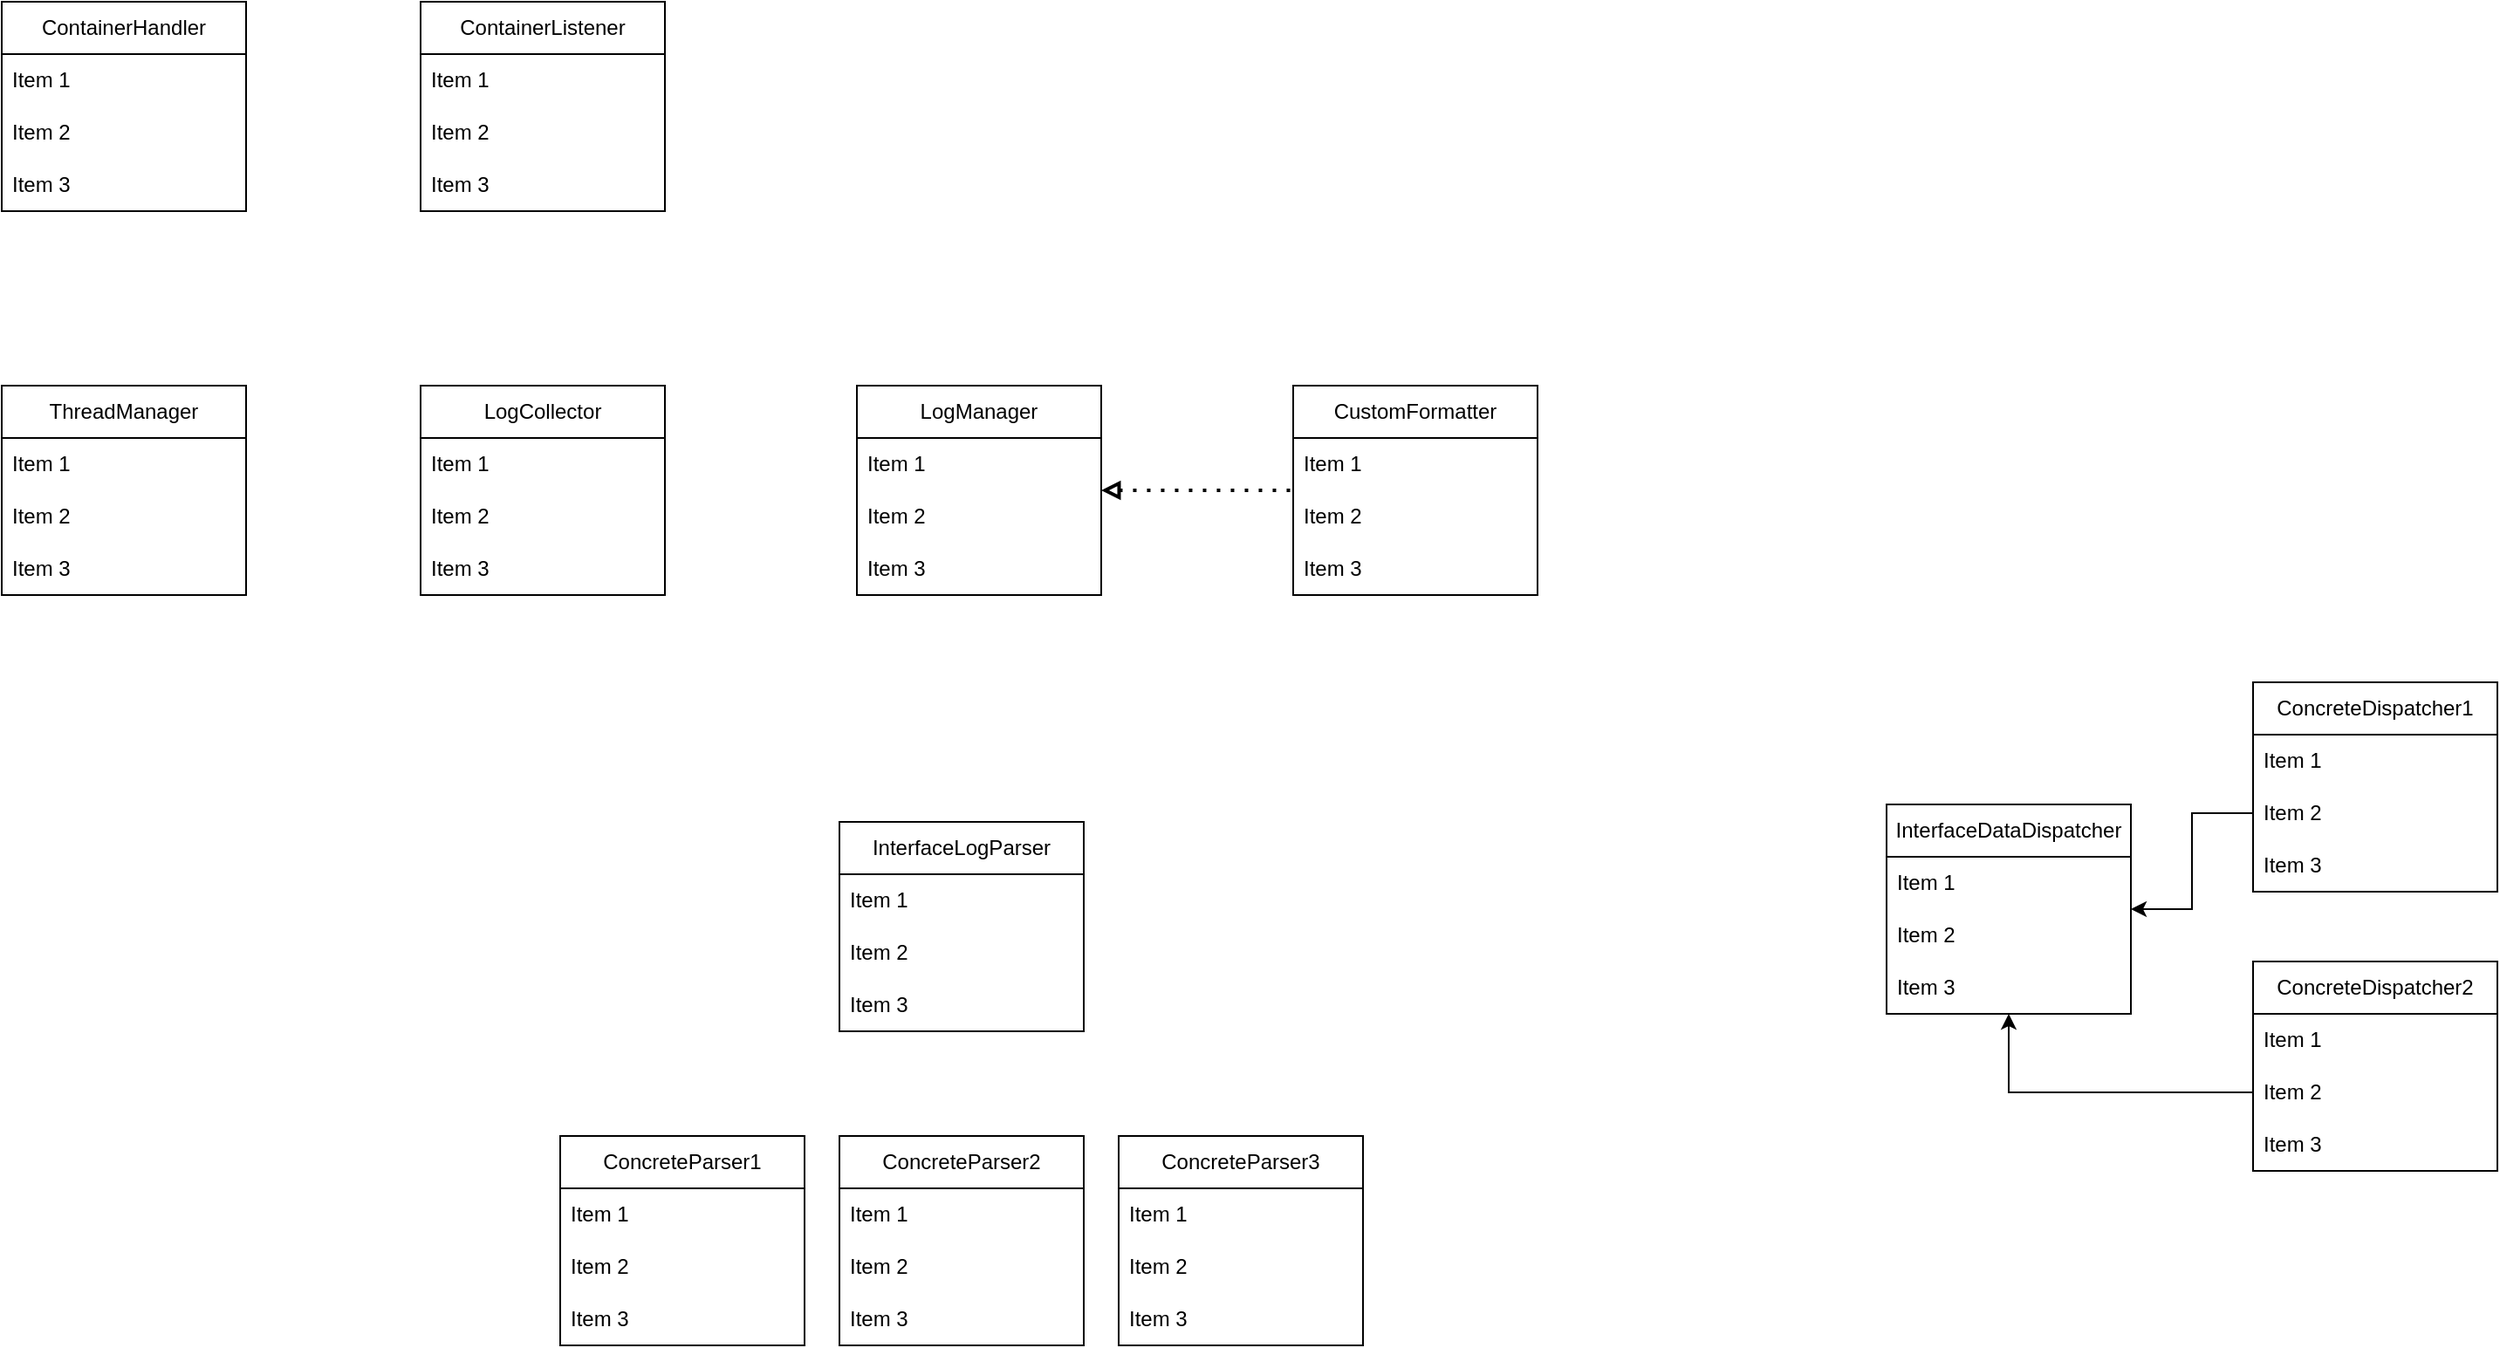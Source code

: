 <mxfile version="27.0.9">
  <diagram name="Logger UML Diagram" id="fvcU02R8HnbKnGVbYWEq">
    <mxGraphModel dx="2864" dy="2370" grid="1" gridSize="10" guides="1" tooltips="1" connect="1" arrows="1" fold="1" page="1" pageScale="1" pageWidth="827" pageHeight="1169" math="0" shadow="0">
      <root>
        <mxCell id="0" />
        <mxCell id="1" parent="0" />
        <mxCell id="NozF5HnETn9yl0a3cx2t-19" value="LogManager" style="swimlane;fontStyle=0;childLayout=stackLayout;horizontal=1;startSize=30;horizontalStack=0;resizeParent=1;resizeParentMax=0;resizeLast=0;collapsible=1;marginBottom=0;whiteSpace=wrap;html=1;" vertex="1" parent="1">
          <mxGeometry x="180" y="110" width="140" height="120" as="geometry" />
        </mxCell>
        <mxCell id="NozF5HnETn9yl0a3cx2t-20" value="Item 1" style="text;strokeColor=none;fillColor=none;align=left;verticalAlign=middle;spacingLeft=4;spacingRight=4;overflow=hidden;points=[[0,0.5],[1,0.5]];portConstraint=eastwest;rotatable=0;whiteSpace=wrap;html=1;" vertex="1" parent="NozF5HnETn9yl0a3cx2t-19">
          <mxGeometry y="30" width="140" height="30" as="geometry" />
        </mxCell>
        <mxCell id="NozF5HnETn9yl0a3cx2t-21" value="Item 2" style="text;strokeColor=none;fillColor=none;align=left;verticalAlign=middle;spacingLeft=4;spacingRight=4;overflow=hidden;points=[[0,0.5],[1,0.5]];portConstraint=eastwest;rotatable=0;whiteSpace=wrap;html=1;" vertex="1" parent="NozF5HnETn9yl0a3cx2t-19">
          <mxGeometry y="60" width="140" height="30" as="geometry" />
        </mxCell>
        <mxCell id="NozF5HnETn9yl0a3cx2t-22" value="Item 3" style="text;strokeColor=none;fillColor=none;align=left;verticalAlign=middle;spacingLeft=4;spacingRight=4;overflow=hidden;points=[[0,0.5],[1,0.5]];portConstraint=eastwest;rotatable=0;whiteSpace=wrap;html=1;" vertex="1" parent="NozF5HnETn9yl0a3cx2t-19">
          <mxGeometry y="90" width="140" height="30" as="geometry" />
        </mxCell>
        <mxCell id="NozF5HnETn9yl0a3cx2t-23" value="CustomFormatter" style="swimlane;fontStyle=0;childLayout=stackLayout;horizontal=1;startSize=30;horizontalStack=0;resizeParent=1;resizeParentMax=0;resizeLast=0;collapsible=1;marginBottom=0;whiteSpace=wrap;html=1;" vertex="1" parent="1">
          <mxGeometry x="430" y="110" width="140" height="120" as="geometry" />
        </mxCell>
        <mxCell id="NozF5HnETn9yl0a3cx2t-24" value="Item 1" style="text;strokeColor=none;fillColor=none;align=left;verticalAlign=middle;spacingLeft=4;spacingRight=4;overflow=hidden;points=[[0,0.5],[1,0.5]];portConstraint=eastwest;rotatable=0;whiteSpace=wrap;html=1;" vertex="1" parent="NozF5HnETn9yl0a3cx2t-23">
          <mxGeometry y="30" width="140" height="30" as="geometry" />
        </mxCell>
        <mxCell id="NozF5HnETn9yl0a3cx2t-25" value="Item 2" style="text;strokeColor=none;fillColor=none;align=left;verticalAlign=middle;spacingLeft=4;spacingRight=4;overflow=hidden;points=[[0,0.5],[1,0.5]];portConstraint=eastwest;rotatable=0;whiteSpace=wrap;html=1;" vertex="1" parent="NozF5HnETn9yl0a3cx2t-23">
          <mxGeometry y="60" width="140" height="30" as="geometry" />
        </mxCell>
        <mxCell id="NozF5HnETn9yl0a3cx2t-26" value="Item 3" style="text;strokeColor=none;fillColor=none;align=left;verticalAlign=middle;spacingLeft=4;spacingRight=4;overflow=hidden;points=[[0,0.5],[1,0.5]];portConstraint=eastwest;rotatable=0;whiteSpace=wrap;html=1;" vertex="1" parent="NozF5HnETn9yl0a3cx2t-23">
          <mxGeometry y="90" width="140" height="30" as="geometry" />
        </mxCell>
        <mxCell id="NozF5HnETn9yl0a3cx2t-27" value="InterfaceLogParser" style="swimlane;fontStyle=0;childLayout=stackLayout;horizontal=1;startSize=30;horizontalStack=0;resizeParent=1;resizeParentMax=0;resizeLast=0;collapsible=1;marginBottom=0;whiteSpace=wrap;html=1;" vertex="1" parent="1">
          <mxGeometry x="170" y="360" width="140" height="120" as="geometry" />
        </mxCell>
        <mxCell id="NozF5HnETn9yl0a3cx2t-28" value="Item 1" style="text;strokeColor=none;fillColor=none;align=left;verticalAlign=middle;spacingLeft=4;spacingRight=4;overflow=hidden;points=[[0,0.5],[1,0.5]];portConstraint=eastwest;rotatable=0;whiteSpace=wrap;html=1;" vertex="1" parent="NozF5HnETn9yl0a3cx2t-27">
          <mxGeometry y="30" width="140" height="30" as="geometry" />
        </mxCell>
        <mxCell id="NozF5HnETn9yl0a3cx2t-29" value="Item 2" style="text;strokeColor=none;fillColor=none;align=left;verticalAlign=middle;spacingLeft=4;spacingRight=4;overflow=hidden;points=[[0,0.5],[1,0.5]];portConstraint=eastwest;rotatable=0;whiteSpace=wrap;html=1;" vertex="1" parent="NozF5HnETn9yl0a3cx2t-27">
          <mxGeometry y="60" width="140" height="30" as="geometry" />
        </mxCell>
        <mxCell id="NozF5HnETn9yl0a3cx2t-30" value="Item 3" style="text;strokeColor=none;fillColor=none;align=left;verticalAlign=middle;spacingLeft=4;spacingRight=4;overflow=hidden;points=[[0,0.5],[1,0.5]];portConstraint=eastwest;rotatable=0;whiteSpace=wrap;html=1;" vertex="1" parent="NozF5HnETn9yl0a3cx2t-27">
          <mxGeometry y="90" width="140" height="30" as="geometry" />
        </mxCell>
        <mxCell id="NozF5HnETn9yl0a3cx2t-31" value="ConcreteParser1" style="swimlane;fontStyle=0;childLayout=stackLayout;horizontal=1;startSize=30;horizontalStack=0;resizeParent=1;resizeParentMax=0;resizeLast=0;collapsible=1;marginBottom=0;whiteSpace=wrap;html=1;" vertex="1" parent="1">
          <mxGeometry x="10" y="540" width="140" height="120" as="geometry" />
        </mxCell>
        <mxCell id="NozF5HnETn9yl0a3cx2t-32" value="Item 1" style="text;strokeColor=none;fillColor=none;align=left;verticalAlign=middle;spacingLeft=4;spacingRight=4;overflow=hidden;points=[[0,0.5],[1,0.5]];portConstraint=eastwest;rotatable=0;whiteSpace=wrap;html=1;" vertex="1" parent="NozF5HnETn9yl0a3cx2t-31">
          <mxGeometry y="30" width="140" height="30" as="geometry" />
        </mxCell>
        <mxCell id="NozF5HnETn9yl0a3cx2t-33" value="Item 2" style="text;strokeColor=none;fillColor=none;align=left;verticalAlign=middle;spacingLeft=4;spacingRight=4;overflow=hidden;points=[[0,0.5],[1,0.5]];portConstraint=eastwest;rotatable=0;whiteSpace=wrap;html=1;" vertex="1" parent="NozF5HnETn9yl0a3cx2t-31">
          <mxGeometry y="60" width="140" height="30" as="geometry" />
        </mxCell>
        <mxCell id="NozF5HnETn9yl0a3cx2t-34" value="Item 3" style="text;strokeColor=none;fillColor=none;align=left;verticalAlign=middle;spacingLeft=4;spacingRight=4;overflow=hidden;points=[[0,0.5],[1,0.5]];portConstraint=eastwest;rotatable=0;whiteSpace=wrap;html=1;" vertex="1" parent="NozF5HnETn9yl0a3cx2t-31">
          <mxGeometry y="90" width="140" height="30" as="geometry" />
        </mxCell>
        <mxCell id="NozF5HnETn9yl0a3cx2t-35" value="ConcreteParser2" style="swimlane;fontStyle=0;childLayout=stackLayout;horizontal=1;startSize=30;horizontalStack=0;resizeParent=1;resizeParentMax=0;resizeLast=0;collapsible=1;marginBottom=0;whiteSpace=wrap;html=1;" vertex="1" parent="1">
          <mxGeometry x="170" y="540" width="140" height="120" as="geometry" />
        </mxCell>
        <mxCell id="NozF5HnETn9yl0a3cx2t-36" value="Item 1" style="text;strokeColor=none;fillColor=none;align=left;verticalAlign=middle;spacingLeft=4;spacingRight=4;overflow=hidden;points=[[0,0.5],[1,0.5]];portConstraint=eastwest;rotatable=0;whiteSpace=wrap;html=1;" vertex="1" parent="NozF5HnETn9yl0a3cx2t-35">
          <mxGeometry y="30" width="140" height="30" as="geometry" />
        </mxCell>
        <mxCell id="NozF5HnETn9yl0a3cx2t-37" value="Item 2" style="text;strokeColor=none;fillColor=none;align=left;verticalAlign=middle;spacingLeft=4;spacingRight=4;overflow=hidden;points=[[0,0.5],[1,0.5]];portConstraint=eastwest;rotatable=0;whiteSpace=wrap;html=1;" vertex="1" parent="NozF5HnETn9yl0a3cx2t-35">
          <mxGeometry y="60" width="140" height="30" as="geometry" />
        </mxCell>
        <mxCell id="NozF5HnETn9yl0a3cx2t-38" value="Item 3" style="text;strokeColor=none;fillColor=none;align=left;verticalAlign=middle;spacingLeft=4;spacingRight=4;overflow=hidden;points=[[0,0.5],[1,0.5]];portConstraint=eastwest;rotatable=0;whiteSpace=wrap;html=1;" vertex="1" parent="NozF5HnETn9yl0a3cx2t-35">
          <mxGeometry y="90" width="140" height="30" as="geometry" />
        </mxCell>
        <mxCell id="NozF5HnETn9yl0a3cx2t-39" value="ConcreteParser3" style="swimlane;fontStyle=0;childLayout=stackLayout;horizontal=1;startSize=30;horizontalStack=0;resizeParent=1;resizeParentMax=0;resizeLast=0;collapsible=1;marginBottom=0;whiteSpace=wrap;html=1;" vertex="1" parent="1">
          <mxGeometry x="330" y="540" width="140" height="120" as="geometry" />
        </mxCell>
        <mxCell id="NozF5HnETn9yl0a3cx2t-40" value="Item 1" style="text;strokeColor=none;fillColor=none;align=left;verticalAlign=middle;spacingLeft=4;spacingRight=4;overflow=hidden;points=[[0,0.5],[1,0.5]];portConstraint=eastwest;rotatable=0;whiteSpace=wrap;html=1;" vertex="1" parent="NozF5HnETn9yl0a3cx2t-39">
          <mxGeometry y="30" width="140" height="30" as="geometry" />
        </mxCell>
        <mxCell id="NozF5HnETn9yl0a3cx2t-41" value="Item 2" style="text;strokeColor=none;fillColor=none;align=left;verticalAlign=middle;spacingLeft=4;spacingRight=4;overflow=hidden;points=[[0,0.5],[1,0.5]];portConstraint=eastwest;rotatable=0;whiteSpace=wrap;html=1;" vertex="1" parent="NozF5HnETn9yl0a3cx2t-39">
          <mxGeometry y="60" width="140" height="30" as="geometry" />
        </mxCell>
        <mxCell id="NozF5HnETn9yl0a3cx2t-42" value="Item 3" style="text;strokeColor=none;fillColor=none;align=left;verticalAlign=middle;spacingLeft=4;spacingRight=4;overflow=hidden;points=[[0,0.5],[1,0.5]];portConstraint=eastwest;rotatable=0;whiteSpace=wrap;html=1;" vertex="1" parent="NozF5HnETn9yl0a3cx2t-39">
          <mxGeometry y="90" width="140" height="30" as="geometry" />
        </mxCell>
        <mxCell id="NozF5HnETn9yl0a3cx2t-43" value="InterfaceDataDispatcher" style="swimlane;fontStyle=0;childLayout=stackLayout;horizontal=1;startSize=30;horizontalStack=0;resizeParent=1;resizeParentMax=0;resizeLast=0;collapsible=1;marginBottom=0;whiteSpace=wrap;html=1;" vertex="1" parent="1">
          <mxGeometry x="770" y="350" width="140" height="120" as="geometry" />
        </mxCell>
        <mxCell id="NozF5HnETn9yl0a3cx2t-44" value="Item 1" style="text;strokeColor=none;fillColor=none;align=left;verticalAlign=middle;spacingLeft=4;spacingRight=4;overflow=hidden;points=[[0,0.5],[1,0.5]];portConstraint=eastwest;rotatable=0;whiteSpace=wrap;html=1;" vertex="1" parent="NozF5HnETn9yl0a3cx2t-43">
          <mxGeometry y="30" width="140" height="30" as="geometry" />
        </mxCell>
        <mxCell id="NozF5HnETn9yl0a3cx2t-45" value="Item 2" style="text;strokeColor=none;fillColor=none;align=left;verticalAlign=middle;spacingLeft=4;spacingRight=4;overflow=hidden;points=[[0,0.5],[1,0.5]];portConstraint=eastwest;rotatable=0;whiteSpace=wrap;html=1;" vertex="1" parent="NozF5HnETn9yl0a3cx2t-43">
          <mxGeometry y="60" width="140" height="30" as="geometry" />
        </mxCell>
        <mxCell id="NozF5HnETn9yl0a3cx2t-46" value="Item 3" style="text;strokeColor=none;fillColor=none;align=left;verticalAlign=middle;spacingLeft=4;spacingRight=4;overflow=hidden;points=[[0,0.5],[1,0.5]];portConstraint=eastwest;rotatable=0;whiteSpace=wrap;html=1;" vertex="1" parent="NozF5HnETn9yl0a3cx2t-43">
          <mxGeometry y="90" width="140" height="30" as="geometry" />
        </mxCell>
        <mxCell id="NozF5HnETn9yl0a3cx2t-47" value="ConcreteDispatcher1" style="swimlane;fontStyle=0;childLayout=stackLayout;horizontal=1;startSize=30;horizontalStack=0;resizeParent=1;resizeParentMax=0;resizeLast=0;collapsible=1;marginBottom=0;whiteSpace=wrap;html=1;" vertex="1" parent="1">
          <mxGeometry x="980" y="280" width="140" height="120" as="geometry" />
        </mxCell>
        <mxCell id="NozF5HnETn9yl0a3cx2t-48" value="Item 1" style="text;strokeColor=none;fillColor=none;align=left;verticalAlign=middle;spacingLeft=4;spacingRight=4;overflow=hidden;points=[[0,0.5],[1,0.5]];portConstraint=eastwest;rotatable=0;whiteSpace=wrap;html=1;" vertex="1" parent="NozF5HnETn9yl0a3cx2t-47">
          <mxGeometry y="30" width="140" height="30" as="geometry" />
        </mxCell>
        <mxCell id="NozF5HnETn9yl0a3cx2t-49" value="Item 2" style="text;strokeColor=none;fillColor=none;align=left;verticalAlign=middle;spacingLeft=4;spacingRight=4;overflow=hidden;points=[[0,0.5],[1,0.5]];portConstraint=eastwest;rotatable=0;whiteSpace=wrap;html=1;" vertex="1" parent="NozF5HnETn9yl0a3cx2t-47">
          <mxGeometry y="60" width="140" height="30" as="geometry" />
        </mxCell>
        <mxCell id="NozF5HnETn9yl0a3cx2t-50" value="Item 3" style="text;strokeColor=none;fillColor=none;align=left;verticalAlign=middle;spacingLeft=4;spacingRight=4;overflow=hidden;points=[[0,0.5],[1,0.5]];portConstraint=eastwest;rotatable=0;whiteSpace=wrap;html=1;" vertex="1" parent="NozF5HnETn9yl0a3cx2t-47">
          <mxGeometry y="90" width="140" height="30" as="geometry" />
        </mxCell>
        <mxCell id="NozF5HnETn9yl0a3cx2t-51" value="ConcreteDispatcher2" style="swimlane;fontStyle=0;childLayout=stackLayout;horizontal=1;startSize=30;horizontalStack=0;resizeParent=1;resizeParentMax=0;resizeLast=0;collapsible=1;marginBottom=0;whiteSpace=wrap;html=1;" vertex="1" parent="1">
          <mxGeometry x="980" y="440" width="140" height="120" as="geometry" />
        </mxCell>
        <mxCell id="NozF5HnETn9yl0a3cx2t-52" value="Item 1" style="text;strokeColor=none;fillColor=none;align=left;verticalAlign=middle;spacingLeft=4;spacingRight=4;overflow=hidden;points=[[0,0.5],[1,0.5]];portConstraint=eastwest;rotatable=0;whiteSpace=wrap;html=1;" vertex="1" parent="NozF5HnETn9yl0a3cx2t-51">
          <mxGeometry y="30" width="140" height="30" as="geometry" />
        </mxCell>
        <mxCell id="NozF5HnETn9yl0a3cx2t-53" value="Item 2" style="text;strokeColor=none;fillColor=none;align=left;verticalAlign=middle;spacingLeft=4;spacingRight=4;overflow=hidden;points=[[0,0.5],[1,0.5]];portConstraint=eastwest;rotatable=0;whiteSpace=wrap;html=1;" vertex="1" parent="NozF5HnETn9yl0a3cx2t-51">
          <mxGeometry y="60" width="140" height="30" as="geometry" />
        </mxCell>
        <mxCell id="NozF5HnETn9yl0a3cx2t-54" value="Item 3" style="text;strokeColor=none;fillColor=none;align=left;verticalAlign=middle;spacingLeft=4;spacingRight=4;overflow=hidden;points=[[0,0.5],[1,0.5]];portConstraint=eastwest;rotatable=0;whiteSpace=wrap;html=1;" vertex="1" parent="NozF5HnETn9yl0a3cx2t-51">
          <mxGeometry y="90" width="140" height="30" as="geometry" />
        </mxCell>
        <mxCell id="NozF5HnETn9yl0a3cx2t-55" value="LogCollector" style="swimlane;fontStyle=0;childLayout=stackLayout;horizontal=1;startSize=30;horizontalStack=0;resizeParent=1;resizeParentMax=0;resizeLast=0;collapsible=1;marginBottom=0;whiteSpace=wrap;html=1;" vertex="1" parent="1">
          <mxGeometry x="-70" y="110" width="140" height="120" as="geometry" />
        </mxCell>
        <mxCell id="NozF5HnETn9yl0a3cx2t-56" value="Item 1" style="text;strokeColor=none;fillColor=none;align=left;verticalAlign=middle;spacingLeft=4;spacingRight=4;overflow=hidden;points=[[0,0.5],[1,0.5]];portConstraint=eastwest;rotatable=0;whiteSpace=wrap;html=1;" vertex="1" parent="NozF5HnETn9yl0a3cx2t-55">
          <mxGeometry y="30" width="140" height="30" as="geometry" />
        </mxCell>
        <mxCell id="NozF5HnETn9yl0a3cx2t-57" value="Item 2" style="text;strokeColor=none;fillColor=none;align=left;verticalAlign=middle;spacingLeft=4;spacingRight=4;overflow=hidden;points=[[0,0.5],[1,0.5]];portConstraint=eastwest;rotatable=0;whiteSpace=wrap;html=1;" vertex="1" parent="NozF5HnETn9yl0a3cx2t-55">
          <mxGeometry y="60" width="140" height="30" as="geometry" />
        </mxCell>
        <mxCell id="NozF5HnETn9yl0a3cx2t-58" value="Item 3" style="text;strokeColor=none;fillColor=none;align=left;verticalAlign=middle;spacingLeft=4;spacingRight=4;overflow=hidden;points=[[0,0.5],[1,0.5]];portConstraint=eastwest;rotatable=0;whiteSpace=wrap;html=1;" vertex="1" parent="NozF5HnETn9yl0a3cx2t-55">
          <mxGeometry y="90" width="140" height="30" as="geometry" />
        </mxCell>
        <mxCell id="NozF5HnETn9yl0a3cx2t-59" value="ThreadManager" style="swimlane;fontStyle=0;childLayout=stackLayout;horizontal=1;startSize=30;horizontalStack=0;resizeParent=1;resizeParentMax=0;resizeLast=0;collapsible=1;marginBottom=0;whiteSpace=wrap;html=1;" vertex="1" parent="1">
          <mxGeometry x="-310" y="110" width="140" height="120" as="geometry" />
        </mxCell>
        <mxCell id="NozF5HnETn9yl0a3cx2t-60" value="Item 1" style="text;strokeColor=none;fillColor=none;align=left;verticalAlign=middle;spacingLeft=4;spacingRight=4;overflow=hidden;points=[[0,0.5],[1,0.5]];portConstraint=eastwest;rotatable=0;whiteSpace=wrap;html=1;" vertex="1" parent="NozF5HnETn9yl0a3cx2t-59">
          <mxGeometry y="30" width="140" height="30" as="geometry" />
        </mxCell>
        <mxCell id="NozF5HnETn9yl0a3cx2t-61" value="Item 2" style="text;strokeColor=none;fillColor=none;align=left;verticalAlign=middle;spacingLeft=4;spacingRight=4;overflow=hidden;points=[[0,0.5],[1,0.5]];portConstraint=eastwest;rotatable=0;whiteSpace=wrap;html=1;" vertex="1" parent="NozF5HnETn9yl0a3cx2t-59">
          <mxGeometry y="60" width="140" height="30" as="geometry" />
        </mxCell>
        <mxCell id="NozF5HnETn9yl0a3cx2t-62" value="Item 3" style="text;strokeColor=none;fillColor=none;align=left;verticalAlign=middle;spacingLeft=4;spacingRight=4;overflow=hidden;points=[[0,0.5],[1,0.5]];portConstraint=eastwest;rotatable=0;whiteSpace=wrap;html=1;" vertex="1" parent="NozF5HnETn9yl0a3cx2t-59">
          <mxGeometry y="90" width="140" height="30" as="geometry" />
        </mxCell>
        <mxCell id="NozF5HnETn9yl0a3cx2t-63" value="ContainerListener" style="swimlane;fontStyle=0;childLayout=stackLayout;horizontal=1;startSize=30;horizontalStack=0;resizeParent=1;resizeParentMax=0;resizeLast=0;collapsible=1;marginBottom=0;whiteSpace=wrap;html=1;" vertex="1" parent="1">
          <mxGeometry x="-70" y="-110" width="140" height="120" as="geometry" />
        </mxCell>
        <mxCell id="NozF5HnETn9yl0a3cx2t-64" value="Item 1" style="text;strokeColor=none;fillColor=none;align=left;verticalAlign=middle;spacingLeft=4;spacingRight=4;overflow=hidden;points=[[0,0.5],[1,0.5]];portConstraint=eastwest;rotatable=0;whiteSpace=wrap;html=1;" vertex="1" parent="NozF5HnETn9yl0a3cx2t-63">
          <mxGeometry y="30" width="140" height="30" as="geometry" />
        </mxCell>
        <mxCell id="NozF5HnETn9yl0a3cx2t-65" value="Item 2" style="text;strokeColor=none;fillColor=none;align=left;verticalAlign=middle;spacingLeft=4;spacingRight=4;overflow=hidden;points=[[0,0.5],[1,0.5]];portConstraint=eastwest;rotatable=0;whiteSpace=wrap;html=1;" vertex="1" parent="NozF5HnETn9yl0a3cx2t-63">
          <mxGeometry y="60" width="140" height="30" as="geometry" />
        </mxCell>
        <mxCell id="NozF5HnETn9yl0a3cx2t-66" value="Item 3" style="text;strokeColor=none;fillColor=none;align=left;verticalAlign=middle;spacingLeft=4;spacingRight=4;overflow=hidden;points=[[0,0.5],[1,0.5]];portConstraint=eastwest;rotatable=0;whiteSpace=wrap;html=1;" vertex="1" parent="NozF5HnETn9yl0a3cx2t-63">
          <mxGeometry y="90" width="140" height="30" as="geometry" />
        </mxCell>
        <mxCell id="NozF5HnETn9yl0a3cx2t-67" value="ContainerHandler" style="swimlane;fontStyle=0;childLayout=stackLayout;horizontal=1;startSize=30;horizontalStack=0;resizeParent=1;resizeParentMax=0;resizeLast=0;collapsible=1;marginBottom=0;whiteSpace=wrap;html=1;" vertex="1" parent="1">
          <mxGeometry x="-310" y="-110" width="140" height="120" as="geometry" />
        </mxCell>
        <mxCell id="NozF5HnETn9yl0a3cx2t-68" value="Item 1" style="text;strokeColor=none;fillColor=none;align=left;verticalAlign=middle;spacingLeft=4;spacingRight=4;overflow=hidden;points=[[0,0.5],[1,0.5]];portConstraint=eastwest;rotatable=0;whiteSpace=wrap;html=1;" vertex="1" parent="NozF5HnETn9yl0a3cx2t-67">
          <mxGeometry y="30" width="140" height="30" as="geometry" />
        </mxCell>
        <mxCell id="NozF5HnETn9yl0a3cx2t-69" value="Item 2" style="text;strokeColor=none;fillColor=none;align=left;verticalAlign=middle;spacingLeft=4;spacingRight=4;overflow=hidden;points=[[0,0.5],[1,0.5]];portConstraint=eastwest;rotatable=0;whiteSpace=wrap;html=1;" vertex="1" parent="NozF5HnETn9yl0a3cx2t-67">
          <mxGeometry y="60" width="140" height="30" as="geometry" />
        </mxCell>
        <mxCell id="NozF5HnETn9yl0a3cx2t-70" value="Item 3" style="text;strokeColor=none;fillColor=none;align=left;verticalAlign=middle;spacingLeft=4;spacingRight=4;overflow=hidden;points=[[0,0.5],[1,0.5]];portConstraint=eastwest;rotatable=0;whiteSpace=wrap;html=1;" vertex="1" parent="NozF5HnETn9yl0a3cx2t-67">
          <mxGeometry y="90" width="140" height="30" as="geometry" />
        </mxCell>
        <mxCell id="NozF5HnETn9yl0a3cx2t-71" value="" style="endArrow=none;dashed=1;html=1;dashPattern=1 3;strokeWidth=2;rounded=0;startArrow=block;startFill=0;" edge="1" parent="1" source="NozF5HnETn9yl0a3cx2t-19" target="NozF5HnETn9yl0a3cx2t-23">
          <mxGeometry width="50" height="50" relative="1" as="geometry">
            <mxPoint x="390" y="360" as="sourcePoint" />
            <mxPoint x="440" y="310" as="targetPoint" />
          </mxGeometry>
        </mxCell>
        <mxCell id="NozF5HnETn9yl0a3cx2t-72" style="edgeStyle=orthogonalEdgeStyle;rounded=0;orthogonalLoop=1;jettySize=auto;html=1;exitX=0;exitY=0.5;exitDx=0;exitDy=0;" edge="1" parent="1" source="NozF5HnETn9yl0a3cx2t-49" target="NozF5HnETn9yl0a3cx2t-43">
          <mxGeometry relative="1" as="geometry" />
        </mxCell>
        <mxCell id="NozF5HnETn9yl0a3cx2t-73" style="edgeStyle=orthogonalEdgeStyle;rounded=0;orthogonalLoop=1;jettySize=auto;html=1;exitX=0;exitY=0.5;exitDx=0;exitDy=0;" edge="1" parent="1" source="NozF5HnETn9yl0a3cx2t-53" target="NozF5HnETn9yl0a3cx2t-43">
          <mxGeometry relative="1" as="geometry" />
        </mxCell>
      </root>
    </mxGraphModel>
  </diagram>
</mxfile>
